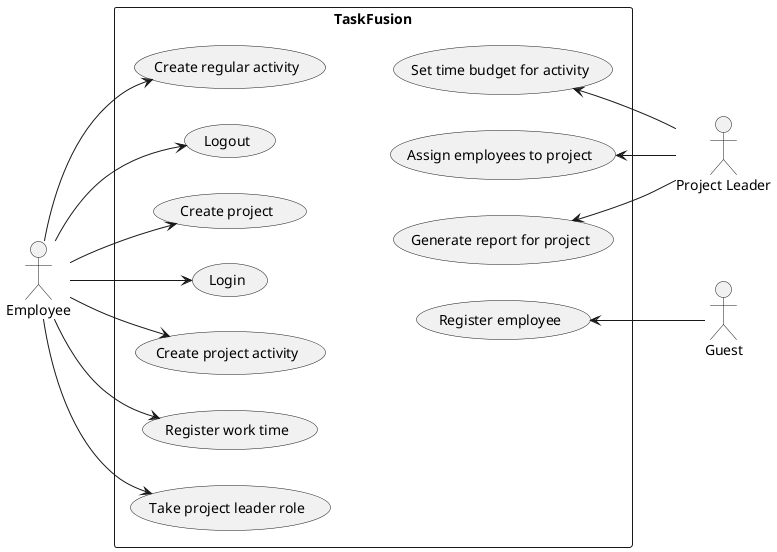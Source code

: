 @startuml usecases
left to right direction
actor Guest as guest
actor Employee as emp
actor "Project Leader" as pl

rectangle TaskFusion{
usecase "Set time budget for activity" as timebudget
usecase "Generate report for project" as generatereport
usecase "Login" as login
usecase "Logout" as logout
usecase "Register employee" as registeremp
usecase "Create project" as createproj
usecase "Create regular activity" as createregact
usecase "Create project activity" as createrprojact
usecase "Register work time" as regwt
usecase "Take project leader role" as plrole
usecase "Assign employees to project" as assignemplpro
}

login -[hidden]d- registeremp
logout -[hidden]d- assignemplpro
createproj -[hidden]d- generatereport
createregact -[hidden]d- timebudget

guest -up-> registeremp
emp --> login
emp --> logout
emp --> createproj
emp --> createregact
emp --> createrprojact
emp --> regwt
emp --> plrole
pl -up-> timebudget
pl -up-> generatereport
pl -up-> assignemplpro
@enduml